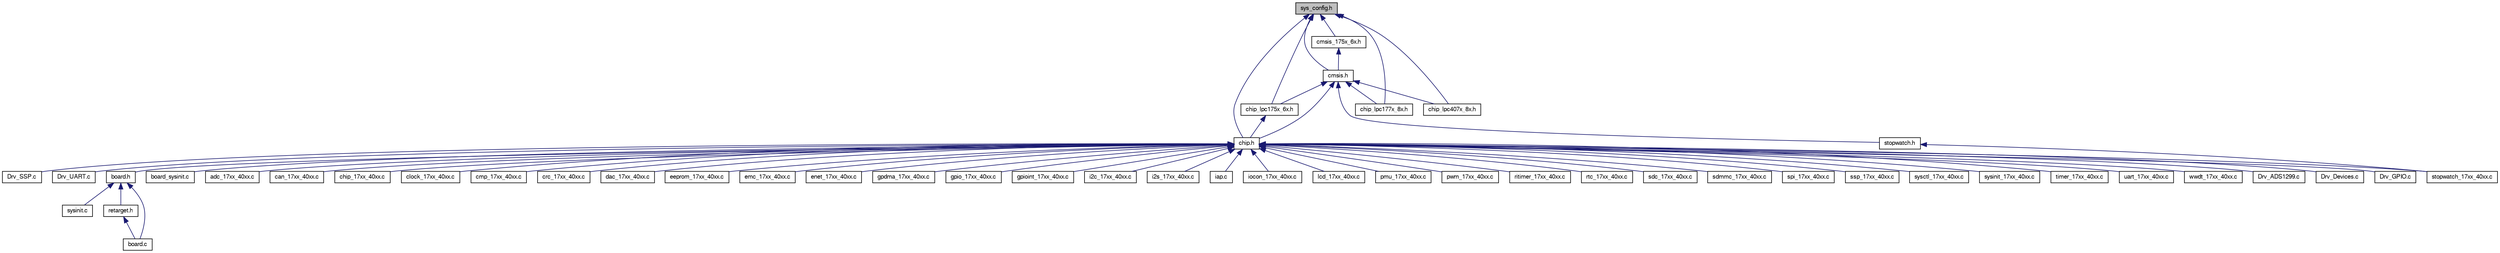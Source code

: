digraph "sys_config.h"
{
  edge [fontname="FreeSans",fontsize="10",labelfontname="FreeSans",labelfontsize="10"];
  node [fontname="FreeSans",fontsize="10",shape=record];
  Node1 [label="sys_config.h",height=0.2,width=0.4,color="black", fillcolor="grey75", style="filled", fontcolor="black"];
  Node1 -> Node2 [dir="back",color="midnightblue",fontsize="10",style="solid"];
  Node2 [label="chip.h",height=0.2,width=0.4,color="black", fillcolor="white", style="filled",URL="$chip_8h.html"];
  Node2 -> Node3 [dir="back",color="midnightblue",fontsize="10",style="solid"];
  Node3 [label="Drv_ADS1299.c",height=0.2,width=0.4,color="black", fillcolor="white", style="filled",URL="$Drv__ADS1299_8c.html"];
  Node2 -> Node4 [dir="back",color="midnightblue",fontsize="10",style="solid"];
  Node4 [label="Drv_Devices.c",height=0.2,width=0.4,color="black", fillcolor="white", style="filled",URL="$Drv__Devices_8c.html"];
  Node2 -> Node5 [dir="back",color="midnightblue",fontsize="10",style="solid"];
  Node5 [label="Drv_GPIO.c",height=0.2,width=0.4,color="black", fillcolor="white", style="filled",URL="$Drv__GPIO_8c.html"];
  Node2 -> Node6 [dir="back",color="midnightblue",fontsize="10",style="solid"];
  Node6 [label="Drv_SSP.c",height=0.2,width=0.4,color="black", fillcolor="white", style="filled",URL="$Drv__SSP_8c.html"];
  Node2 -> Node7 [dir="back",color="midnightblue",fontsize="10",style="solid"];
  Node7 [label="Drv_UART.c",height=0.2,width=0.4,color="black", fillcolor="white", style="filled",URL="$Drv__UART_8c.html"];
  Node2 -> Node8 [dir="back",color="midnightblue",fontsize="10",style="solid"];
  Node8 [label="board.h",height=0.2,width=0.4,color="black", fillcolor="white", style="filled",URL="$board_8h.html"];
  Node8 -> Node9 [dir="back",color="midnightblue",fontsize="10",style="solid"];
  Node9 [label="sysinit.c",height=0.2,width=0.4,color="black", fillcolor="white", style="filled",URL="$sysinit_8c.html"];
  Node8 -> Node10 [dir="back",color="midnightblue",fontsize="10",style="solid"];
  Node10 [label="board.c",height=0.2,width=0.4,color="black", fillcolor="white", style="filled",URL="$board_8c.html"];
  Node8 -> Node11 [dir="back",color="midnightblue",fontsize="10",style="solid"];
  Node11 [label="retarget.h",height=0.2,width=0.4,color="black", fillcolor="white", style="filled",URL="$retarget_8h.html"];
  Node11 -> Node10 [dir="back",color="midnightblue",fontsize="10",style="solid"];
  Node2 -> Node12 [dir="back",color="midnightblue",fontsize="10",style="solid"];
  Node12 [label="board_sysinit.c",height=0.2,width=0.4,color="black", fillcolor="white", style="filled",URL="$board__sysinit_8c.html"];
  Node2 -> Node13 [dir="back",color="midnightblue",fontsize="10",style="solid"];
  Node13 [label="adc_17xx_40xx.c",height=0.2,width=0.4,color="black", fillcolor="white", style="filled",URL="$adc__17xx__40xx_8c.html"];
  Node2 -> Node14 [dir="back",color="midnightblue",fontsize="10",style="solid"];
  Node14 [label="can_17xx_40xx.c",height=0.2,width=0.4,color="black", fillcolor="white", style="filled",URL="$can__17xx__40xx_8c.html"];
  Node2 -> Node15 [dir="back",color="midnightblue",fontsize="10",style="solid"];
  Node15 [label="chip_17xx_40xx.c",height=0.2,width=0.4,color="black", fillcolor="white", style="filled",URL="$chip__17xx__40xx_8c.html"];
  Node2 -> Node16 [dir="back",color="midnightblue",fontsize="10",style="solid"];
  Node16 [label="clock_17xx_40xx.c",height=0.2,width=0.4,color="black", fillcolor="white", style="filled",URL="$clock__17xx__40xx_8c.html"];
  Node2 -> Node17 [dir="back",color="midnightblue",fontsize="10",style="solid"];
  Node17 [label="cmp_17xx_40xx.c",height=0.2,width=0.4,color="black", fillcolor="white", style="filled",URL="$cmp__17xx__40xx_8c.html"];
  Node2 -> Node18 [dir="back",color="midnightblue",fontsize="10",style="solid"];
  Node18 [label="crc_17xx_40xx.c",height=0.2,width=0.4,color="black", fillcolor="white", style="filled",URL="$crc__17xx__40xx_8c.html"];
  Node2 -> Node19 [dir="back",color="midnightblue",fontsize="10",style="solid"];
  Node19 [label="dac_17xx_40xx.c",height=0.2,width=0.4,color="black", fillcolor="white", style="filled",URL="$dac__17xx__40xx_8c.html"];
  Node2 -> Node20 [dir="back",color="midnightblue",fontsize="10",style="solid"];
  Node20 [label="eeprom_17xx_40xx.c",height=0.2,width=0.4,color="black", fillcolor="white", style="filled",URL="$eeprom__17xx__40xx_8c.html"];
  Node2 -> Node21 [dir="back",color="midnightblue",fontsize="10",style="solid"];
  Node21 [label="emc_17xx_40xx.c",height=0.2,width=0.4,color="black", fillcolor="white", style="filled",URL="$emc__17xx__40xx_8c.html"];
  Node2 -> Node22 [dir="back",color="midnightblue",fontsize="10",style="solid"];
  Node22 [label="enet_17xx_40xx.c",height=0.2,width=0.4,color="black", fillcolor="white", style="filled",URL="$enet__17xx__40xx_8c.html"];
  Node2 -> Node23 [dir="back",color="midnightblue",fontsize="10",style="solid"];
  Node23 [label="gpdma_17xx_40xx.c",height=0.2,width=0.4,color="black", fillcolor="white", style="filled",URL="$gpdma__17xx__40xx_8c.html"];
  Node2 -> Node24 [dir="back",color="midnightblue",fontsize="10",style="solid"];
  Node24 [label="gpio_17xx_40xx.c",height=0.2,width=0.4,color="black", fillcolor="white", style="filled",URL="$gpio__17xx__40xx_8c.html"];
  Node2 -> Node25 [dir="back",color="midnightblue",fontsize="10",style="solid"];
  Node25 [label="gpioint_17xx_40xx.c",height=0.2,width=0.4,color="black", fillcolor="white", style="filled",URL="$gpioint__17xx__40xx_8c.html"];
  Node2 -> Node26 [dir="back",color="midnightblue",fontsize="10",style="solid"];
  Node26 [label="i2c_17xx_40xx.c",height=0.2,width=0.4,color="black", fillcolor="white", style="filled",URL="$i2c__17xx__40xx_8c.html"];
  Node2 -> Node27 [dir="back",color="midnightblue",fontsize="10",style="solid"];
  Node27 [label="i2s_17xx_40xx.c",height=0.2,width=0.4,color="black", fillcolor="white", style="filled",URL="$i2s__17xx__40xx_8c.html"];
  Node2 -> Node28 [dir="back",color="midnightblue",fontsize="10",style="solid"];
  Node28 [label="iap.c",height=0.2,width=0.4,color="black", fillcolor="white", style="filled",URL="$iap_8c.html"];
  Node2 -> Node29 [dir="back",color="midnightblue",fontsize="10",style="solid"];
  Node29 [label="iocon_17xx_40xx.c",height=0.2,width=0.4,color="black", fillcolor="white", style="filled",URL="$iocon__17xx__40xx_8c.html"];
  Node2 -> Node30 [dir="back",color="midnightblue",fontsize="10",style="solid"];
  Node30 [label="lcd_17xx_40xx.c",height=0.2,width=0.4,color="black", fillcolor="white", style="filled",URL="$lcd__17xx__40xx_8c.html"];
  Node2 -> Node31 [dir="back",color="midnightblue",fontsize="10",style="solid"];
  Node31 [label="pmu_17xx_40xx.c",height=0.2,width=0.4,color="black", fillcolor="white", style="filled",URL="$pmu__17xx__40xx_8c.html"];
  Node2 -> Node32 [dir="back",color="midnightblue",fontsize="10",style="solid"];
  Node32 [label="pwm_17xx_40xx.c",height=0.2,width=0.4,color="black", fillcolor="white", style="filled",URL="$pwm__17xx__40xx_8c.html"];
  Node2 -> Node33 [dir="back",color="midnightblue",fontsize="10",style="solid"];
  Node33 [label="ritimer_17xx_40xx.c",height=0.2,width=0.4,color="black", fillcolor="white", style="filled",URL="$ritimer__17xx__40xx_8c.html"];
  Node2 -> Node34 [dir="back",color="midnightblue",fontsize="10",style="solid"];
  Node34 [label="rtc_17xx_40xx.c",height=0.2,width=0.4,color="black", fillcolor="white", style="filled",URL="$rtc__17xx__40xx_8c.html"];
  Node2 -> Node35 [dir="back",color="midnightblue",fontsize="10",style="solid"];
  Node35 [label="sdc_17xx_40xx.c",height=0.2,width=0.4,color="black", fillcolor="white", style="filled",URL="$sdc__17xx__40xx_8c.html"];
  Node2 -> Node36 [dir="back",color="midnightblue",fontsize="10",style="solid"];
  Node36 [label="sdmmc_17xx_40xx.c",height=0.2,width=0.4,color="black", fillcolor="white", style="filled",URL="$sdmmc__17xx__40xx_8c.html"];
  Node2 -> Node37 [dir="back",color="midnightblue",fontsize="10",style="solid"];
  Node37 [label="spi_17xx_40xx.c",height=0.2,width=0.4,color="black", fillcolor="white", style="filled",URL="$spi__17xx__40xx_8c.html"];
  Node2 -> Node38 [dir="back",color="midnightblue",fontsize="10",style="solid"];
  Node38 [label="ssp_17xx_40xx.c",height=0.2,width=0.4,color="black", fillcolor="white", style="filled",URL="$ssp__17xx__40xx_8c.html"];
  Node2 -> Node39 [dir="back",color="midnightblue",fontsize="10",style="solid"];
  Node39 [label="stopwatch_17xx_40xx.c",height=0.2,width=0.4,color="black", fillcolor="white", style="filled",URL="$stopwatch__17xx__40xx_8c.html"];
  Node2 -> Node40 [dir="back",color="midnightblue",fontsize="10",style="solid"];
  Node40 [label="sysctl_17xx_40xx.c",height=0.2,width=0.4,color="black", fillcolor="white", style="filled",URL="$sysctl__17xx__40xx_8c.html"];
  Node2 -> Node41 [dir="back",color="midnightblue",fontsize="10",style="solid"];
  Node41 [label="sysinit_17xx_40xx.c",height=0.2,width=0.4,color="black", fillcolor="white", style="filled",URL="$sysinit__17xx__40xx_8c.html"];
  Node2 -> Node42 [dir="back",color="midnightblue",fontsize="10",style="solid"];
  Node42 [label="timer_17xx_40xx.c",height=0.2,width=0.4,color="black", fillcolor="white", style="filled",URL="$timer__17xx__40xx_8c.html"];
  Node2 -> Node43 [dir="back",color="midnightblue",fontsize="10",style="solid"];
  Node43 [label="uart_17xx_40xx.c",height=0.2,width=0.4,color="black", fillcolor="white", style="filled",URL="$uart__17xx__40xx_8c.html"];
  Node2 -> Node44 [dir="back",color="midnightblue",fontsize="10",style="solid"];
  Node44 [label="wwdt_17xx_40xx.c",height=0.2,width=0.4,color="black", fillcolor="white", style="filled",URL="$wwdt__17xx__40xx_8c.html"];
  Node1 -> Node45 [dir="back",color="midnightblue",fontsize="10",style="solid"];
  Node45 [label="cmsis.h",height=0.2,width=0.4,color="black", fillcolor="white", style="filled",URL="$cmsis_8h.html"];
  Node45 -> Node2 [dir="back",color="midnightblue",fontsize="10",style="solid"];
  Node45 -> Node46 [dir="back",color="midnightblue",fontsize="10",style="solid"];
  Node46 [label="chip_lpc175x_6x.h",height=0.2,width=0.4,color="black", fillcolor="white", style="filled",URL="$chip__lpc175x__6x_8h.html"];
  Node46 -> Node2 [dir="back",color="midnightblue",fontsize="10",style="solid"];
  Node45 -> Node47 [dir="back",color="midnightblue",fontsize="10",style="solid"];
  Node47 [label="chip_lpc177x_8x.h",height=0.2,width=0.4,color="black", fillcolor="white", style="filled",URL="$chip__lpc177x__8x_8h.html"];
  Node45 -> Node48 [dir="back",color="midnightblue",fontsize="10",style="solid"];
  Node48 [label="chip_lpc407x_8x.h",height=0.2,width=0.4,color="black", fillcolor="white", style="filled",URL="$chip__lpc407x__8x_8h.html"];
  Node45 -> Node49 [dir="back",color="midnightblue",fontsize="10",style="solid"];
  Node49 [label="stopwatch.h",height=0.2,width=0.4,color="black", fillcolor="white", style="filled",URL="$stopwatch_8h.html"];
  Node49 -> Node39 [dir="back",color="midnightblue",fontsize="10",style="solid"];
  Node1 -> Node50 [dir="back",color="midnightblue",fontsize="10",style="solid"];
  Node50 [label="cmsis_175x_6x.h",height=0.2,width=0.4,color="black", fillcolor="white", style="filled",URL="$cmsis__175x__6x_8h.html"];
  Node50 -> Node45 [dir="back",color="midnightblue",fontsize="10",style="solid"];
  Node1 -> Node46 [dir="back",color="midnightblue",fontsize="10",style="solid"];
  Node1 -> Node47 [dir="back",color="midnightblue",fontsize="10",style="solid"];
  Node1 -> Node48 [dir="back",color="midnightblue",fontsize="10",style="solid"];
}
